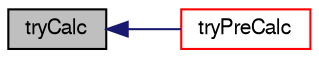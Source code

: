 digraph "tryCalc"
{
  bgcolor="transparent";
  edge [fontname="FreeSans",fontsize="10",labelfontname="FreeSans",labelfontsize="10"];
  node [fontname="FreeSans",fontsize="10",shape=record];
  rankdir="LR";
  Node117 [label="tryCalc",height=0.2,width=0.4,color="black", fillcolor="grey75", style="filled", fontcolor="black"];
  Node117 -> Node118 [dir="back",color="midnightblue",fontsize="10",style="solid",fontname="FreeSans"];
  Node118 [label="tryPreCalc",height=0.2,width=0.4,color="red",URL="$a28670.html#a38ea6cd20b76c95e4e4056d9b28bd0c6",tooltip="Pre-time loop calculations. "];
}
